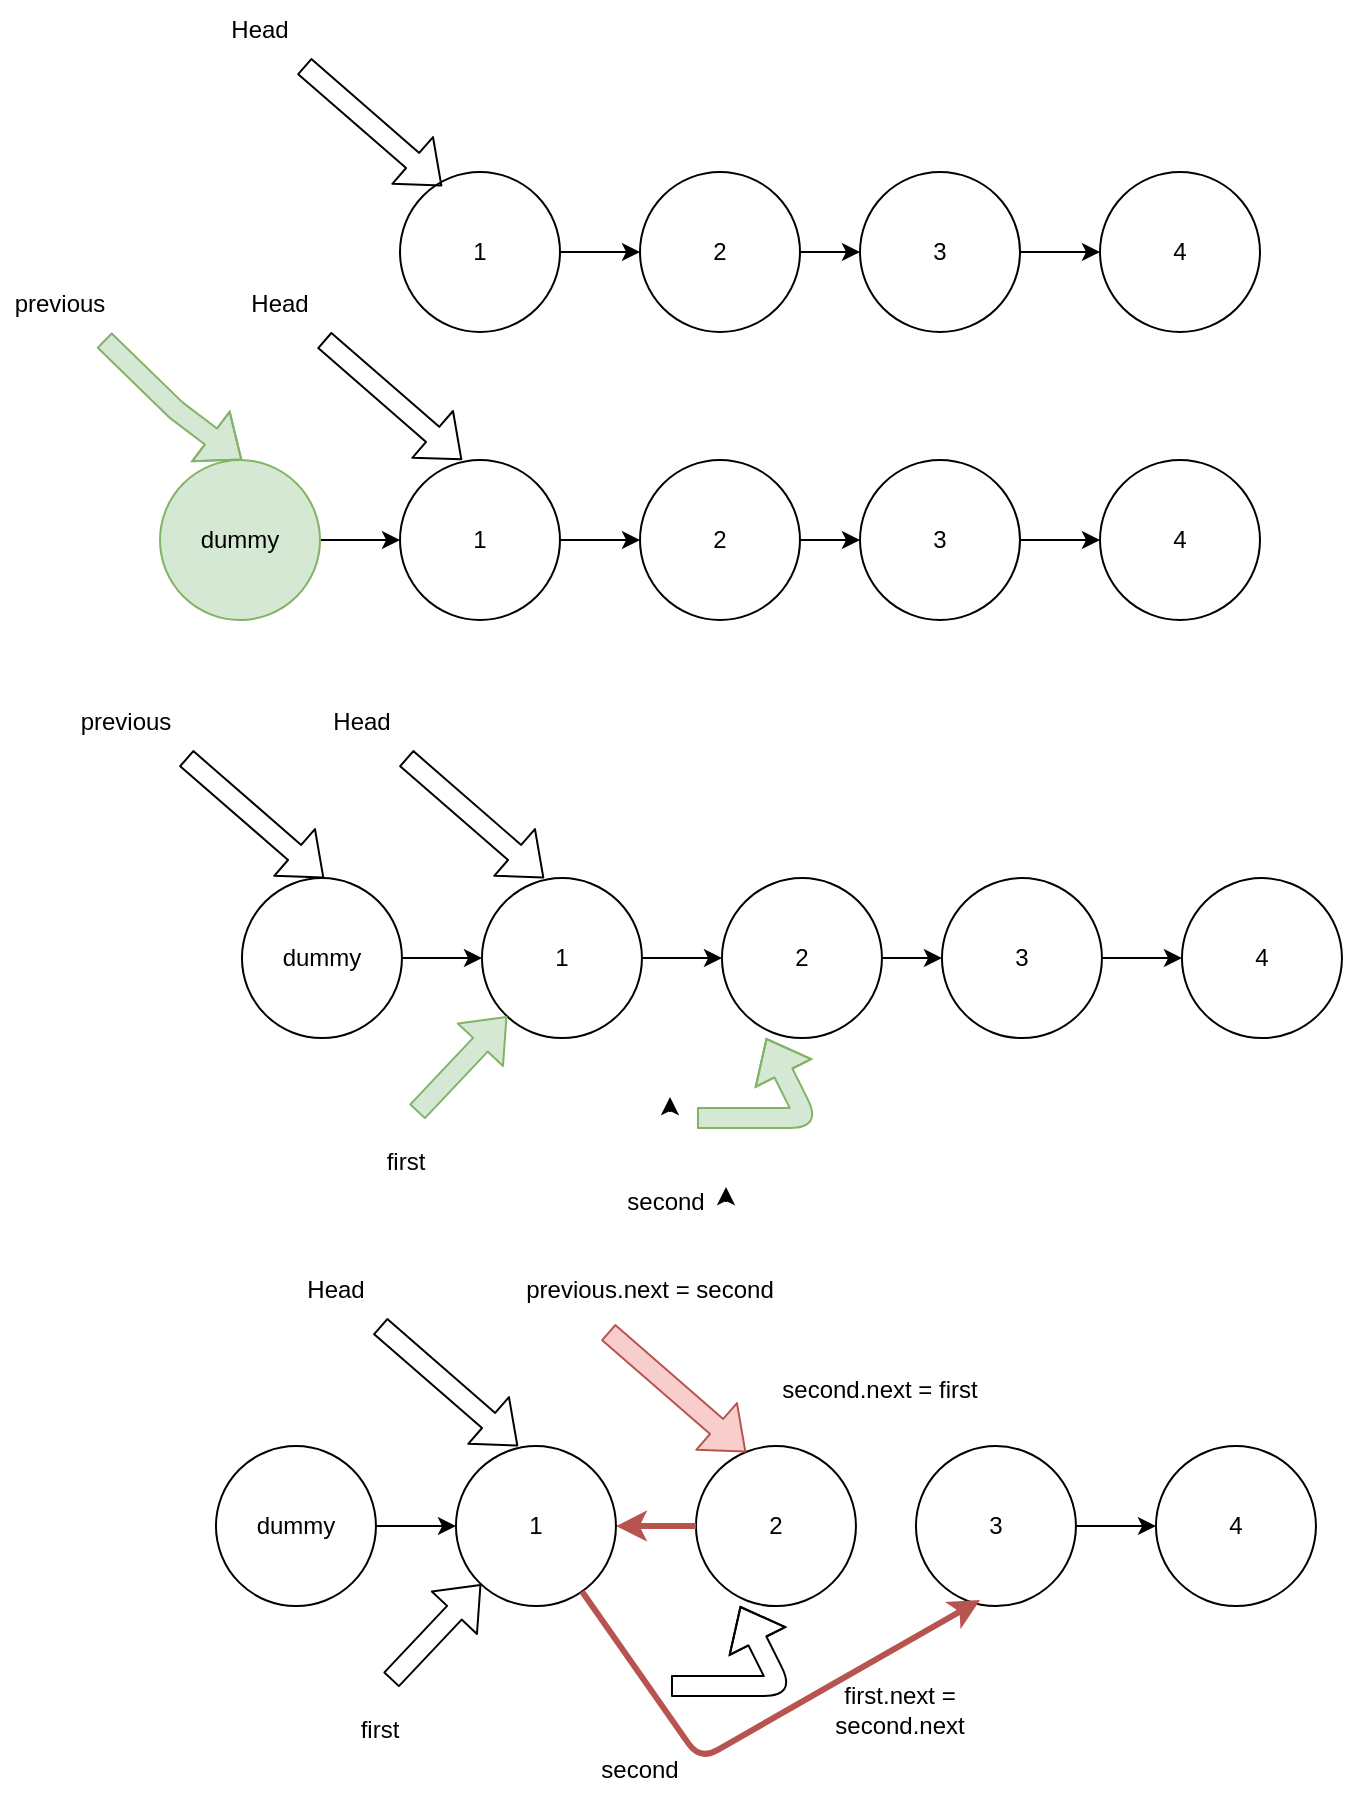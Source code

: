 <mxfile>
    <diagram id="-ZVOEUeyjEKRFmto0EiZ" name="Page-1">
        <mxGraphModel dx="1650" dy="1802" grid="1" gridSize="10" guides="1" tooltips="1" connect="1" arrows="1" fold="1" page="1" pageScale="1" pageWidth="827" pageHeight="1169" math="0" shadow="0">
            <root>
                <mxCell id="0"/>
                <mxCell id="1" parent="0"/>
                <mxCell id="8" value="" style="edgeStyle=none;html=1;" edge="1" parent="1" source="5" target="7">
                    <mxGeometry relative="1" as="geometry"/>
                </mxCell>
                <mxCell id="5" value="1" style="ellipse;whiteSpace=wrap;html=1;" vertex="1" parent="1">
                    <mxGeometry x="160" y="-664" width="80" height="80" as="geometry"/>
                </mxCell>
                <mxCell id="11" value="" style="edgeStyle=none;html=1;" edge="1" parent="1" source="7" target="9">
                    <mxGeometry relative="1" as="geometry"/>
                </mxCell>
                <mxCell id="7" value="2" style="ellipse;whiteSpace=wrap;html=1;" vertex="1" parent="1">
                    <mxGeometry x="280" y="-664" width="80" height="80" as="geometry"/>
                </mxCell>
                <mxCell id="12" value="" style="edgeStyle=none;html=1;" edge="1" parent="1" source="9" target="10">
                    <mxGeometry relative="1" as="geometry"/>
                </mxCell>
                <mxCell id="9" value="3" style="ellipse;whiteSpace=wrap;html=1;" vertex="1" parent="1">
                    <mxGeometry x="390" y="-664" width="80" height="80" as="geometry"/>
                </mxCell>
                <mxCell id="10" value="4" style="ellipse;whiteSpace=wrap;html=1;" vertex="1" parent="1">
                    <mxGeometry x="510" y="-664" width="80" height="80" as="geometry"/>
                </mxCell>
                <mxCell id="13" value="" style="edgeStyle=none;html=1;" edge="1" source="14" target="16" parent="1">
                    <mxGeometry relative="1" as="geometry"/>
                </mxCell>
                <mxCell id="14" value="1" style="ellipse;whiteSpace=wrap;html=1;" vertex="1" parent="1">
                    <mxGeometry x="160" y="-520" width="80" height="80" as="geometry"/>
                </mxCell>
                <mxCell id="15" value="" style="edgeStyle=none;html=1;" edge="1" source="16" target="18" parent="1">
                    <mxGeometry relative="1" as="geometry"/>
                </mxCell>
                <mxCell id="16" value="2" style="ellipse;whiteSpace=wrap;html=1;" vertex="1" parent="1">
                    <mxGeometry x="280" y="-520" width="80" height="80" as="geometry"/>
                </mxCell>
                <mxCell id="17" value="" style="edgeStyle=none;html=1;" edge="1" source="18" target="19" parent="1">
                    <mxGeometry relative="1" as="geometry"/>
                </mxCell>
                <mxCell id="18" value="3" style="ellipse;whiteSpace=wrap;html=1;" vertex="1" parent="1">
                    <mxGeometry x="390" y="-520" width="80" height="80" as="geometry"/>
                </mxCell>
                <mxCell id="19" value="4" style="ellipse;whiteSpace=wrap;html=1;" vertex="1" parent="1">
                    <mxGeometry x="510" y="-520" width="80" height="80" as="geometry"/>
                </mxCell>
                <mxCell id="23" style="edgeStyle=none;html=1;exitX=1;exitY=0.5;exitDx=0;exitDy=0;entryX=0;entryY=0.5;entryDx=0;entryDy=0;" edge="1" parent="1" source="20" target="14">
                    <mxGeometry relative="1" as="geometry"/>
                </mxCell>
                <mxCell id="20" value="dummy" style="ellipse;whiteSpace=wrap;html=1;fillColor=#d5e8d4;strokeColor=#82b366;" vertex="1" parent="1">
                    <mxGeometry x="40" y="-520" width="80" height="80" as="geometry"/>
                </mxCell>
                <mxCell id="21" value="" style="shape=flexArrow;endArrow=classic;html=1;entryX=0.263;entryY=0.088;entryDx=0;entryDy=0;entryPerimeter=0;exitX=0.867;exitY=1.1;exitDx=0;exitDy=0;exitPerimeter=0;" edge="1" parent="1" source="22" target="5">
                    <mxGeometry width="50" height="50" relative="1" as="geometry">
                        <mxPoint x="80" y="-710" as="sourcePoint"/>
                        <mxPoint x="150" y="-670" as="targetPoint"/>
                    </mxGeometry>
                </mxCell>
                <mxCell id="22" value="Head" style="text;strokeColor=none;align=center;fillColor=none;html=1;verticalAlign=middle;whiteSpace=wrap;rounded=0;" vertex="1" parent="1">
                    <mxGeometry x="60" y="-750" width="60" height="30" as="geometry"/>
                </mxCell>
                <mxCell id="24" value="" style="shape=flexArrow;endArrow=classic;html=1;entryX=0.263;entryY=0.088;entryDx=0;entryDy=0;entryPerimeter=0;exitX=0.867;exitY=1.1;exitDx=0;exitDy=0;exitPerimeter=0;" edge="1" source="25" parent="1">
                    <mxGeometry width="50" height="50" relative="1" as="geometry">
                        <mxPoint x="90" y="-573.04" as="sourcePoint"/>
                        <mxPoint x="191.04" y="-520" as="targetPoint"/>
                    </mxGeometry>
                </mxCell>
                <mxCell id="25" value="Head" style="text;strokeColor=none;align=center;fillColor=none;html=1;verticalAlign=middle;whiteSpace=wrap;rounded=0;" vertex="1" parent="1">
                    <mxGeometry x="70" y="-613.04" width="60" height="30" as="geometry"/>
                </mxCell>
                <mxCell id="26" value="previous" style="text;strokeColor=none;align=center;fillColor=none;html=1;verticalAlign=middle;whiteSpace=wrap;rounded=0;" vertex="1" parent="1">
                    <mxGeometry x="-40" y="-613.04" width="60" height="30" as="geometry"/>
                </mxCell>
                <mxCell id="27" value="" style="shape=flexArrow;endArrow=classic;html=1;entryX=0.263;entryY=0.088;entryDx=0;entryDy=0;entryPerimeter=0;exitX=0.867;exitY=1.1;exitDx=0;exitDy=0;exitPerimeter=0;fillColor=#d5e8d4;strokeColor=#82b366;" edge="1" source="26" parent="1">
                    <mxGeometry width="50" height="50" relative="1" as="geometry">
                        <mxPoint x="-20" y="-573.04" as="sourcePoint"/>
                        <mxPoint x="81.04" y="-520" as="targetPoint"/>
                        <Array as="points">
                            <mxPoint x="48" y="-545"/>
                        </Array>
                    </mxGeometry>
                </mxCell>
                <mxCell id="63" value="" style="group" vertex="1" connectable="0" parent="1">
                    <mxGeometry x="-7" y="-404" width="637.98" height="270" as="geometry"/>
                </mxCell>
                <mxCell id="53" value="" style="group" vertex="1" connectable="0" parent="63">
                    <mxGeometry width="637.98" height="173.04" as="geometry"/>
                </mxCell>
                <mxCell id="30" value="Head" style="text;strokeColor=none;align=center;fillColor=none;html=1;verticalAlign=middle;whiteSpace=wrap;rounded=0;" vertex="1" parent="53">
                    <mxGeometry x="117.98" width="60" height="30" as="geometry"/>
                </mxCell>
                <mxCell id="50" value="previous" style="text;strokeColor=none;align=center;fillColor=none;html=1;verticalAlign=middle;whiteSpace=wrap;rounded=0;" vertex="1" parent="53">
                    <mxGeometry width="60" height="30" as="geometry"/>
                </mxCell>
                <mxCell id="52" value="" style="group" vertex="1" connectable="0" parent="53">
                    <mxGeometry x="60.0" y="33" width="577.98" height="140.04" as="geometry"/>
                </mxCell>
                <mxCell id="28" value="dummy" style="ellipse;whiteSpace=wrap;html=1;" vertex="1" parent="52">
                    <mxGeometry x="27.98" y="60.04" width="80" height="80" as="geometry"/>
                </mxCell>
                <mxCell id="29" value="" style="shape=flexArrow;endArrow=classic;html=1;entryX=0.263;entryY=0.088;entryDx=0;entryDy=0;entryPerimeter=0;exitX=0.867;exitY=1.1;exitDx=0;exitDy=0;exitPerimeter=0;" edge="1" parent="52">
                    <mxGeometry width="50" height="50" relative="1" as="geometry">
                        <mxPoint as="sourcePoint"/>
                        <mxPoint x="69.02" y="60.04" as="targetPoint"/>
                    </mxGeometry>
                </mxCell>
                <mxCell id="31" value="" style="shape=flexArrow;endArrow=classic;html=1;entryX=0.263;entryY=0.088;entryDx=0;entryDy=0;entryPerimeter=0;exitX=0.867;exitY=1.1;exitDx=0;exitDy=0;exitPerimeter=0;" edge="1" source="30" parent="52">
                    <mxGeometry width="50" height="50" relative="1" as="geometry">
                        <mxPoint x="77.98" y="7" as="sourcePoint"/>
                        <mxPoint x="179.02" y="60.04" as="targetPoint"/>
                    </mxGeometry>
                </mxCell>
                <mxCell id="34" value="2" style="ellipse;whiteSpace=wrap;html=1;" vertex="1" parent="52">
                    <mxGeometry x="267.98" y="60.04" width="80" height="80" as="geometry"/>
                </mxCell>
                <mxCell id="36" value="3" style="ellipse;whiteSpace=wrap;html=1;" vertex="1" parent="52">
                    <mxGeometry x="377.98" y="60.04" width="80" height="80" as="geometry"/>
                </mxCell>
                <mxCell id="33" value="" style="edgeStyle=none;html=1;" edge="1" source="34" target="36" parent="52">
                    <mxGeometry relative="1" as="geometry"/>
                </mxCell>
                <mxCell id="37" value="4" style="ellipse;whiteSpace=wrap;html=1;" vertex="1" parent="52">
                    <mxGeometry x="497.98" y="60.04" width="80" height="80" as="geometry"/>
                </mxCell>
                <mxCell id="35" value="" style="edgeStyle=none;html=1;" edge="1" source="36" target="37" parent="52">
                    <mxGeometry relative="1" as="geometry"/>
                </mxCell>
                <mxCell id="38" value="1" style="ellipse;whiteSpace=wrap;html=1;" vertex="1" parent="52">
                    <mxGeometry x="147.98" y="60.04" width="80" height="80" as="geometry"/>
                </mxCell>
                <mxCell id="51" value="" style="edgeStyle=none;html=1;" edge="1" parent="52" source="28" target="38">
                    <mxGeometry relative="1" as="geometry"/>
                </mxCell>
                <mxCell id="32" value="" style="edgeStyle=none;html=1;" edge="1" source="38" target="34" parent="52">
                    <mxGeometry relative="1" as="geometry"/>
                </mxCell>
                <mxCell id="57" value="" style="shape=flexArrow;endArrow=classic;html=1;exitX=0.867;exitY=1.1;exitDx=0;exitDy=0;exitPerimeter=0;fillColor=#d5e8d4;strokeColor=#82b366;" edge="1" parent="63" target="38">
                    <mxGeometry width="50" height="50" relative="1" as="geometry">
                        <mxPoint x="175.49" y="210.0" as="sourcePoint"/>
                        <mxPoint x="244.51" y="270.04" as="targetPoint"/>
                    </mxGeometry>
                </mxCell>
                <mxCell id="60" value="" style="shape=flexArrow;endArrow=classic;html=1;exitX=0.867;exitY=1.1;exitDx=0;exitDy=0;exitPerimeter=0;fillColor=#d5e8d4;strokeColor=#82b366;" edge="1" parent="63">
                    <mxGeometry width="50" height="50" relative="1" as="geometry">
                        <mxPoint x="315.49" y="213.04" as="sourcePoint"/>
                        <mxPoint x="350" y="173.04" as="targetPoint"/>
                        <Array as="points">
                            <mxPoint x="370" y="213.04"/>
                        </Array>
                    </mxGeometry>
                </mxCell>
                <mxCell id="61" value="first" style="text;strokeColor=none;align=center;fillColor=none;html=1;verticalAlign=middle;whiteSpace=wrap;rounded=0;" vertex="1" parent="63">
                    <mxGeometry x="140" y="220" width="60" height="30" as="geometry"/>
                </mxCell>
                <mxCell id="62" value="second" style="text;strokeColor=none;align=center;fillColor=none;html=1;verticalAlign=middle;whiteSpace=wrap;rounded=0;" vertex="1" parent="63">
                    <mxGeometry x="270" y="240" width="60" height="30" as="geometry"/>
                </mxCell>
                <mxCell id="86" style="edgeStyle=none;html=1;exitX=1;exitY=0.5;exitDx=0;exitDy=0;entryX=1;entryY=0.25;entryDx=0;entryDy=0;" edge="1" parent="63" source="62" target="62">
                    <mxGeometry relative="1" as="geometry"/>
                </mxCell>
                <mxCell id="87" style="edgeStyle=none;html=1;exitX=1;exitY=0.5;exitDx=0;exitDy=0;entryX=1;entryY=0.25;entryDx=0;entryDy=0;" edge="1" parent="63">
                    <mxGeometry relative="1" as="geometry">
                        <mxPoint x="302" y="210" as="sourcePoint"/>
                        <mxPoint x="302" y="202.5" as="targetPoint"/>
                    </mxGeometry>
                </mxCell>
                <mxCell id="64" value="" style="group" vertex="1" connectable="0" parent="1">
                    <mxGeometry x="-20" y="-120" width="637.98" height="270" as="geometry"/>
                </mxCell>
                <mxCell id="65" value="" style="group" vertex="1" connectable="0" parent="64">
                    <mxGeometry width="637.98" height="173.04" as="geometry"/>
                </mxCell>
                <mxCell id="66" value="Head" style="text;strokeColor=none;align=center;fillColor=none;html=1;verticalAlign=middle;whiteSpace=wrap;rounded=0;" vertex="1" parent="65">
                    <mxGeometry x="117.98" width="60" height="30" as="geometry"/>
                </mxCell>
                <mxCell id="67" value="previous.next = second" style="text;strokeColor=none;align=center;fillColor=none;html=1;verticalAlign=middle;whiteSpace=wrap;rounded=0;" vertex="1" parent="65">
                    <mxGeometry x="230" width="150" height="30" as="geometry"/>
                </mxCell>
                <mxCell id="68" value="" style="group" vertex="1" connectable="0" parent="65">
                    <mxGeometry x="60.0" y="33" width="577.98" height="140.04" as="geometry"/>
                </mxCell>
                <mxCell id="69" value="dummy" style="ellipse;whiteSpace=wrap;html=1;" vertex="1" parent="68">
                    <mxGeometry x="27.98" y="60.04" width="80" height="80" as="geometry"/>
                </mxCell>
                <mxCell id="71" value="" style="shape=flexArrow;endArrow=classic;html=1;entryX=0.263;entryY=0.088;entryDx=0;entryDy=0;entryPerimeter=0;exitX=0.867;exitY=1.1;exitDx=0;exitDy=0;exitPerimeter=0;" edge="1" parent="68" source="66">
                    <mxGeometry width="50" height="50" relative="1" as="geometry">
                        <mxPoint x="77.98" y="7" as="sourcePoint"/>
                        <mxPoint x="179.02" y="60.04" as="targetPoint"/>
                    </mxGeometry>
                </mxCell>
                <mxCell id="72" value="2" style="ellipse;whiteSpace=wrap;html=1;" vertex="1" parent="68">
                    <mxGeometry x="267.98" y="60.04" width="80" height="80" as="geometry"/>
                </mxCell>
                <mxCell id="73" value="3" style="ellipse;whiteSpace=wrap;html=1;" vertex="1" parent="68">
                    <mxGeometry x="377.98" y="60.04" width="80" height="80" as="geometry"/>
                </mxCell>
                <mxCell id="74" value="" style="edgeStyle=none;html=1;entryX=1;entryY=0.5;entryDx=0;entryDy=0;fillColor=#f8cecc;strokeColor=#b85450;strokeWidth=3;" edge="1" parent="68" source="72" target="77">
                    <mxGeometry relative="1" as="geometry"/>
                </mxCell>
                <mxCell id="75" value="4" style="ellipse;whiteSpace=wrap;html=1;" vertex="1" parent="68">
                    <mxGeometry x="497.98" y="60.04" width="80" height="80" as="geometry"/>
                </mxCell>
                <mxCell id="76" value="" style="edgeStyle=none;html=1;" edge="1" parent="68" source="73" target="75">
                    <mxGeometry relative="1" as="geometry"/>
                </mxCell>
                <mxCell id="77" value="1" style="ellipse;whiteSpace=wrap;html=1;" vertex="1" parent="68">
                    <mxGeometry x="147.98" y="60.04" width="80" height="80" as="geometry"/>
                </mxCell>
                <mxCell id="78" value="" style="edgeStyle=none;html=1;" edge="1" parent="68" source="69" target="77">
                    <mxGeometry relative="1" as="geometry"/>
                </mxCell>
                <mxCell id="79" value="" style="edgeStyle=none;html=1;fillColor=#f8cecc;strokeColor=#b85450;strokeWidth=3;fontColor=#B85450;" edge="1" parent="68" source="77">
                    <mxGeometry relative="1" as="geometry">
                        <mxPoint x="410" y="137" as="targetPoint"/>
                        <Array as="points">
                            <mxPoint x="270" y="217"/>
                        </Array>
                    </mxGeometry>
                </mxCell>
                <mxCell id="138" value="" style="shape=flexArrow;endArrow=classic;html=1;entryX=0.263;entryY=0.088;entryDx=0;entryDy=0;entryPerimeter=0;exitX=0.867;exitY=1.1;exitDx=0;exitDy=0;exitPerimeter=0;fillColor=#f8cecc;strokeColor=#b85450;" edge="1" parent="68">
                    <mxGeometry width="50" height="50" relative="1" as="geometry">
                        <mxPoint x="224" y="3" as="sourcePoint"/>
                        <mxPoint x="293.02" y="63.04" as="targetPoint"/>
                    </mxGeometry>
                </mxCell>
                <mxCell id="143" value="second.next = first" style="text;strokeColor=none;align=center;fillColor=none;html=1;verticalAlign=middle;whiteSpace=wrap;rounded=0;fontColor=#000000;" vertex="1" parent="68">
                    <mxGeometry x="300" y="17" width="120" height="30" as="geometry"/>
                </mxCell>
                <mxCell id="80" value="" style="shape=flexArrow;endArrow=classic;html=1;exitX=0.867;exitY=1.1;exitDx=0;exitDy=0;exitPerimeter=0;" edge="1" parent="64" target="77">
                    <mxGeometry width="50" height="50" relative="1" as="geometry">
                        <mxPoint x="175.49" y="210.0" as="sourcePoint"/>
                        <mxPoint x="244.51" y="270.04" as="targetPoint"/>
                    </mxGeometry>
                </mxCell>
                <mxCell id="81" value="" style="shape=flexArrow;endArrow=classic;html=1;exitX=0.867;exitY=1.1;exitDx=0;exitDy=0;exitPerimeter=0;" edge="1" parent="64">
                    <mxGeometry width="50" height="50" relative="1" as="geometry">
                        <mxPoint x="315.49" y="213.04" as="sourcePoint"/>
                        <mxPoint x="350" y="173.04" as="targetPoint"/>
                        <Array as="points">
                            <mxPoint x="370" y="213.04"/>
                        </Array>
                    </mxGeometry>
                </mxCell>
                <mxCell id="82" value="first" style="text;strokeColor=none;align=center;fillColor=none;html=1;verticalAlign=middle;whiteSpace=wrap;rounded=0;" vertex="1" parent="64">
                    <mxGeometry x="140" y="220" width="60" height="30" as="geometry"/>
                </mxCell>
                <mxCell id="83" value="second" style="text;strokeColor=none;align=center;fillColor=none;html=1;verticalAlign=middle;whiteSpace=wrap;rounded=0;" vertex="1" parent="64">
                    <mxGeometry x="270" y="240" width="60" height="30" as="geometry"/>
                </mxCell>
                <mxCell id="142" value="first.next = second.next" style="text;strokeColor=none;align=center;fillColor=none;html=1;verticalAlign=middle;whiteSpace=wrap;rounded=0;fontColor=#000000;" vertex="1" parent="1">
                    <mxGeometry x="380" y="90" width="60" height="30" as="geometry"/>
                </mxCell>
            </root>
        </mxGraphModel>
    </diagram>
</mxfile>